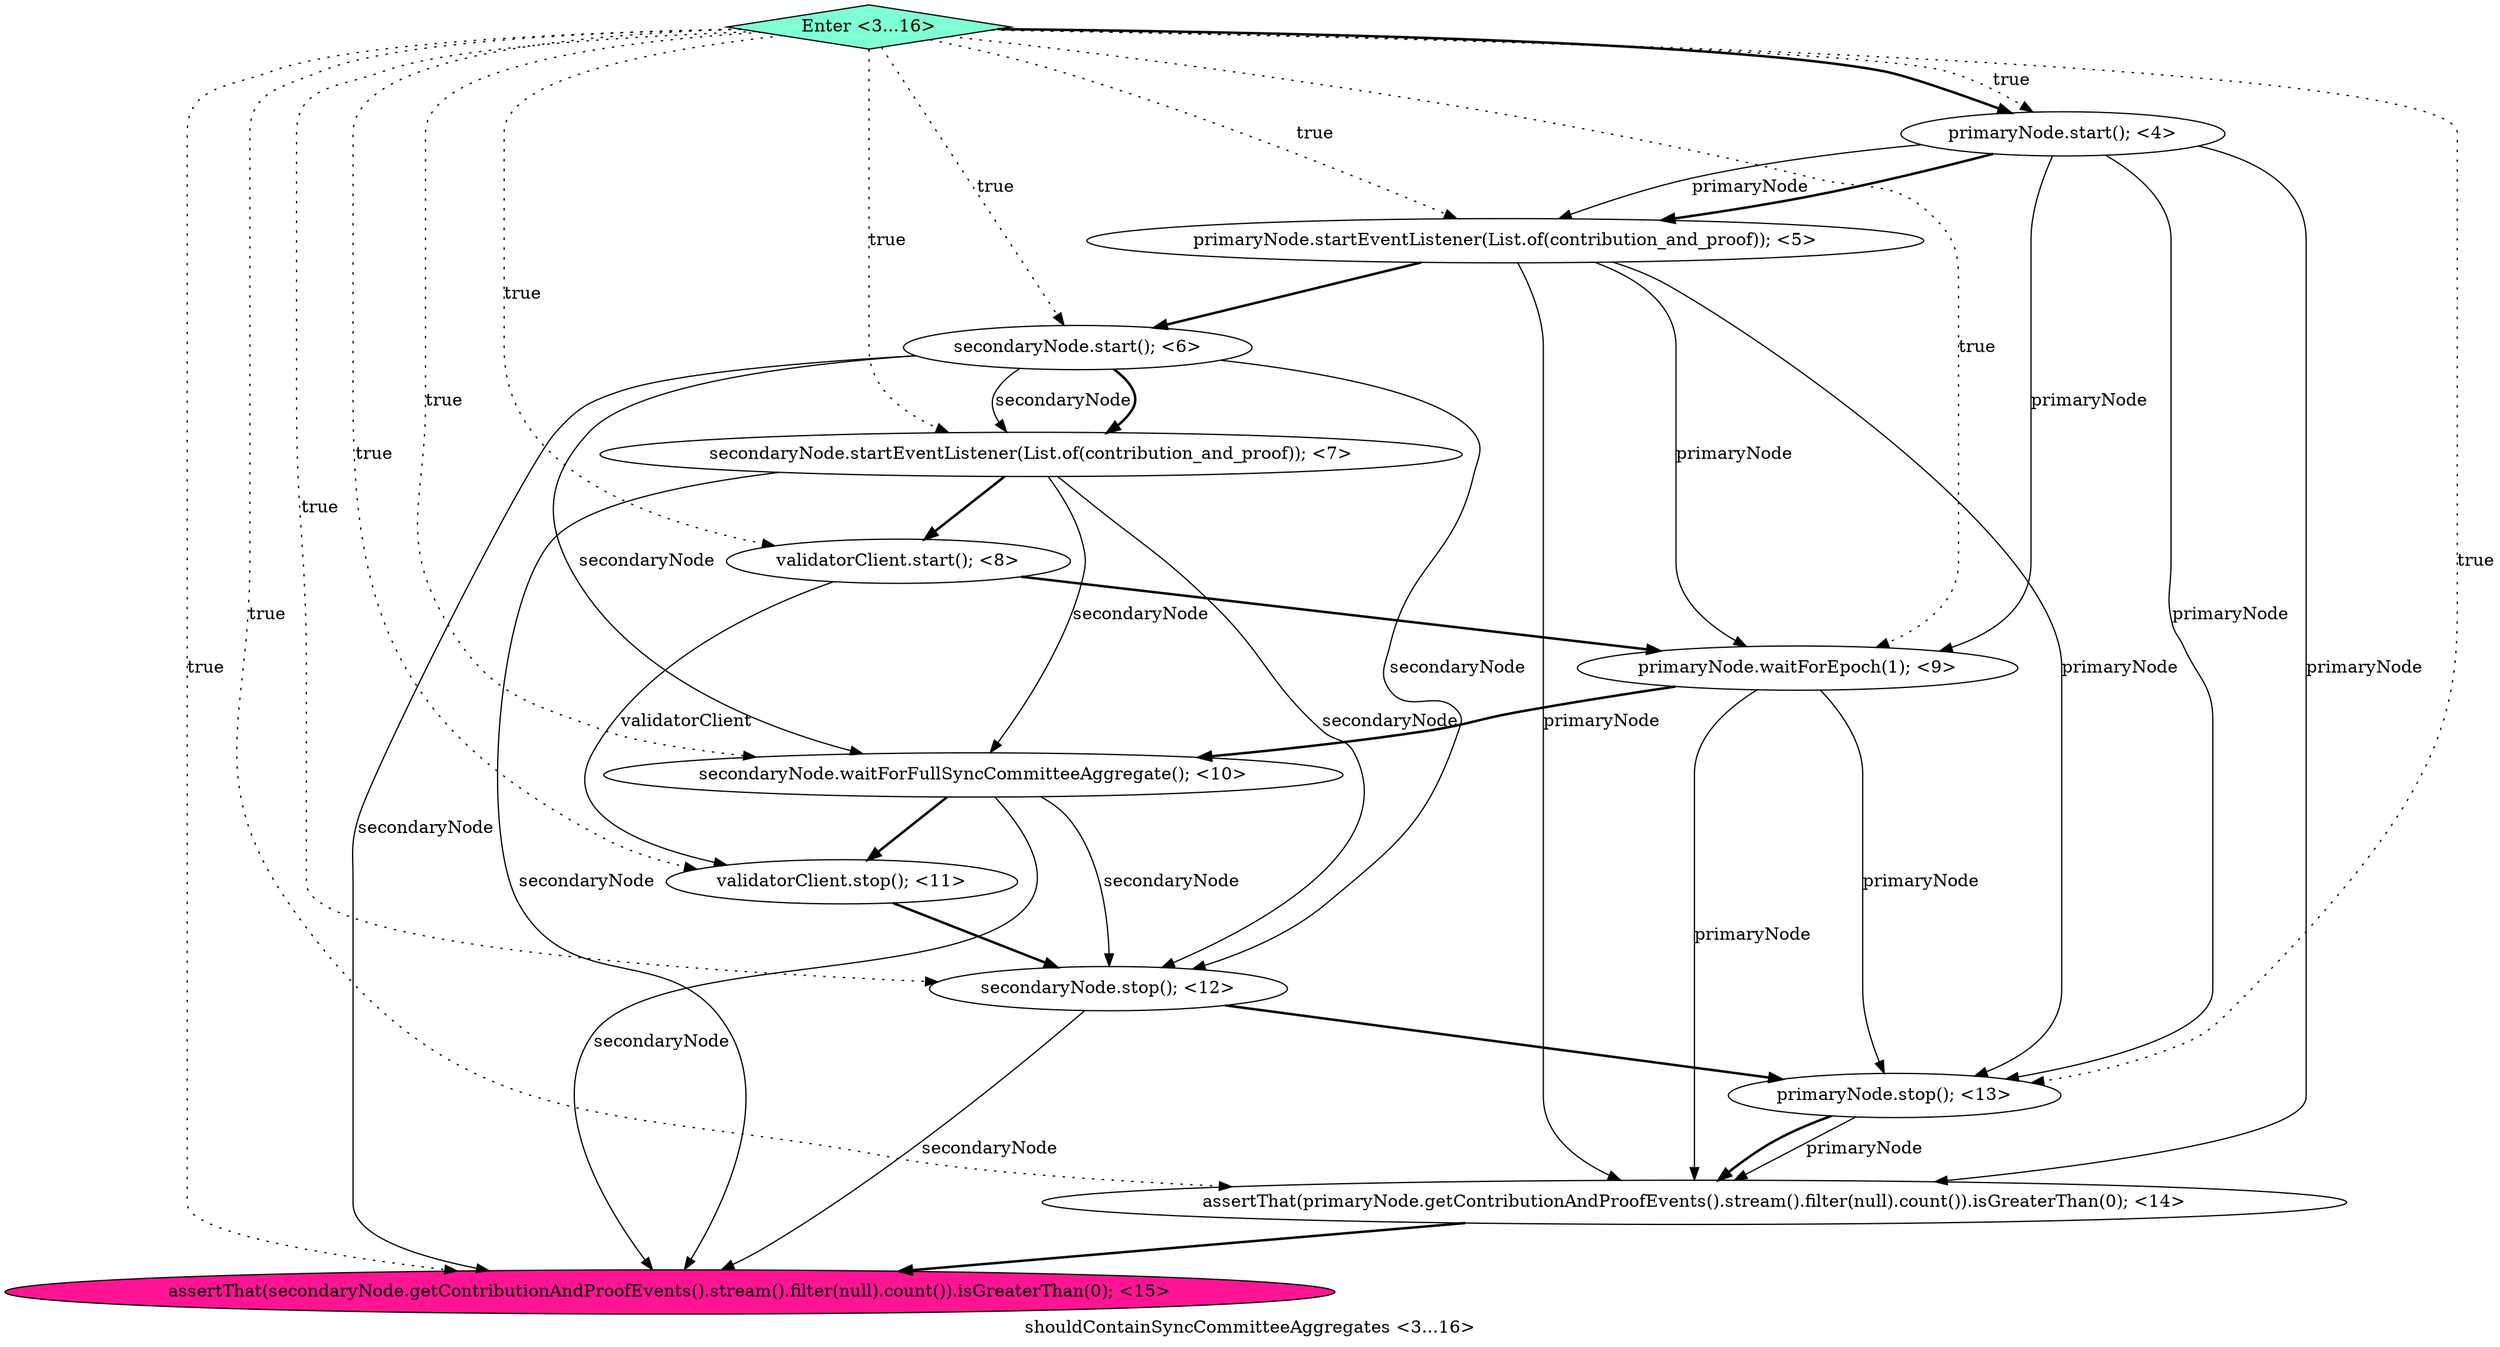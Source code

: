 digraph PDG {
label = "shouldContainSyncCommitteeAggregates <3...16>";
0.1 [style = filled, label = "primaryNode.startEventListener(List.of(contribution_and_proof)); <5>", fillcolor = white, shape = ellipse];
0.6 [style = filled, label = "secondaryNode.waitForFullSyncCommitteeAggregate(); <10>", fillcolor = white, shape = ellipse];
0.11 [style = filled, label = "assertThat(secondaryNode.getContributionAndProofEvents().stream().filter(null).count()).isGreaterThan(0); <15>", fillcolor = deeppink, shape = ellipse];
0.12 [style = filled, label = "Enter <3...16>", fillcolor = aquamarine, shape = diamond];
0.3 [style = filled, label = "secondaryNode.startEventListener(List.of(contribution_and_proof)); <7>", fillcolor = white, shape = ellipse];
0.10 [style = filled, label = "assertThat(primaryNode.getContributionAndProofEvents().stream().filter(null).count()).isGreaterThan(0); <14>", fillcolor = white, shape = ellipse];
0.7 [style = filled, label = "validatorClient.stop(); <11>", fillcolor = white, shape = ellipse];
0.8 [style = filled, label = "secondaryNode.stop(); <12>", fillcolor = white, shape = ellipse];
0.4 [style = filled, label = "validatorClient.start(); <8>", fillcolor = white, shape = ellipse];
0.9 [style = filled, label = "primaryNode.stop(); <13>", fillcolor = white, shape = ellipse];
0.0 [style = filled, label = "primaryNode.start(); <4>", fillcolor = white, shape = ellipse];
0.2 [style = filled, label = "secondaryNode.start(); <6>", fillcolor = white, shape = ellipse];
0.5 [style = filled, label = "primaryNode.waitForEpoch(1); <9>", fillcolor = white, shape = ellipse];
0.0 -> 0.1 [style = solid, label="primaryNode"];
0.0 -> 0.1 [style = bold, label=""];
0.0 -> 0.5 [style = solid, label="primaryNode"];
0.0 -> 0.9 [style = solid, label="primaryNode"];
0.0 -> 0.10 [style = solid, label="primaryNode"];
0.1 -> 0.2 [style = bold, label=""];
0.1 -> 0.5 [style = solid, label="primaryNode"];
0.1 -> 0.9 [style = solid, label="primaryNode"];
0.1 -> 0.10 [style = solid, label="primaryNode"];
0.2 -> 0.3 [style = solid, label="secondaryNode"];
0.2 -> 0.3 [style = bold, label=""];
0.2 -> 0.6 [style = solid, label="secondaryNode"];
0.2 -> 0.8 [style = solid, label="secondaryNode"];
0.2 -> 0.11 [style = solid, label="secondaryNode"];
0.3 -> 0.4 [style = bold, label=""];
0.3 -> 0.6 [style = solid, label="secondaryNode"];
0.3 -> 0.8 [style = solid, label="secondaryNode"];
0.3 -> 0.11 [style = solid, label="secondaryNode"];
0.4 -> 0.5 [style = bold, label=""];
0.4 -> 0.7 [style = solid, label="validatorClient"];
0.5 -> 0.6 [style = bold, label=""];
0.5 -> 0.9 [style = solid, label="primaryNode"];
0.5 -> 0.10 [style = solid, label="primaryNode"];
0.6 -> 0.7 [style = bold, label=""];
0.6 -> 0.8 [style = solid, label="secondaryNode"];
0.6 -> 0.11 [style = solid, label="secondaryNode"];
0.7 -> 0.8 [style = bold, label=""];
0.8 -> 0.9 [style = bold, label=""];
0.8 -> 0.11 [style = solid, label="secondaryNode"];
0.9 -> 0.10 [style = solid, label="primaryNode"];
0.9 -> 0.10 [style = bold, label=""];
0.10 -> 0.11 [style = bold, label=""];
0.12 -> 0.0 [style = dotted, label="true"];
0.12 -> 0.0 [style = bold, label=""];
0.12 -> 0.1 [style = dotted, label="true"];
0.12 -> 0.2 [style = dotted, label="true"];
0.12 -> 0.3 [style = dotted, label="true"];
0.12 -> 0.4 [style = dotted, label="true"];
0.12 -> 0.5 [style = dotted, label="true"];
0.12 -> 0.6 [style = dotted, label="true"];
0.12 -> 0.7 [style = dotted, label="true"];
0.12 -> 0.8 [style = dotted, label="true"];
0.12 -> 0.9 [style = dotted, label="true"];
0.12 -> 0.10 [style = dotted, label="true"];
0.12 -> 0.11 [style = dotted, label="true"];
}
